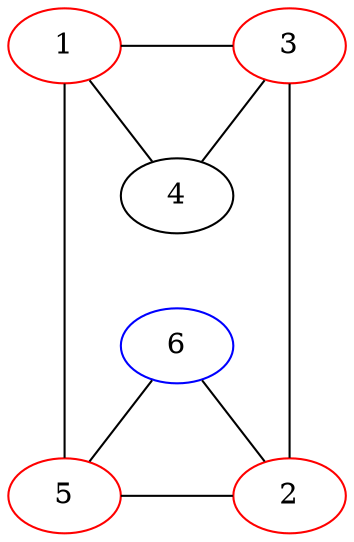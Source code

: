 graph {
  1 -- 4 -- 3 -- 2;
  1 -- 3 [minlen=3];
  1 -- 5;
  5 -- 2 [minlen=3];
  5 -- 6 -- 2;
  4 -- 6 [weight=2, style="invis"];

  {
    rank="same";
    1;
    3;

  }


  {
    rank="same";
    2;
    5;

  }

  1 [color="red"];
  2 [color="red"];
  3 [color="red"];
  5 [color="red"];
  6 [color="blue"];

}
